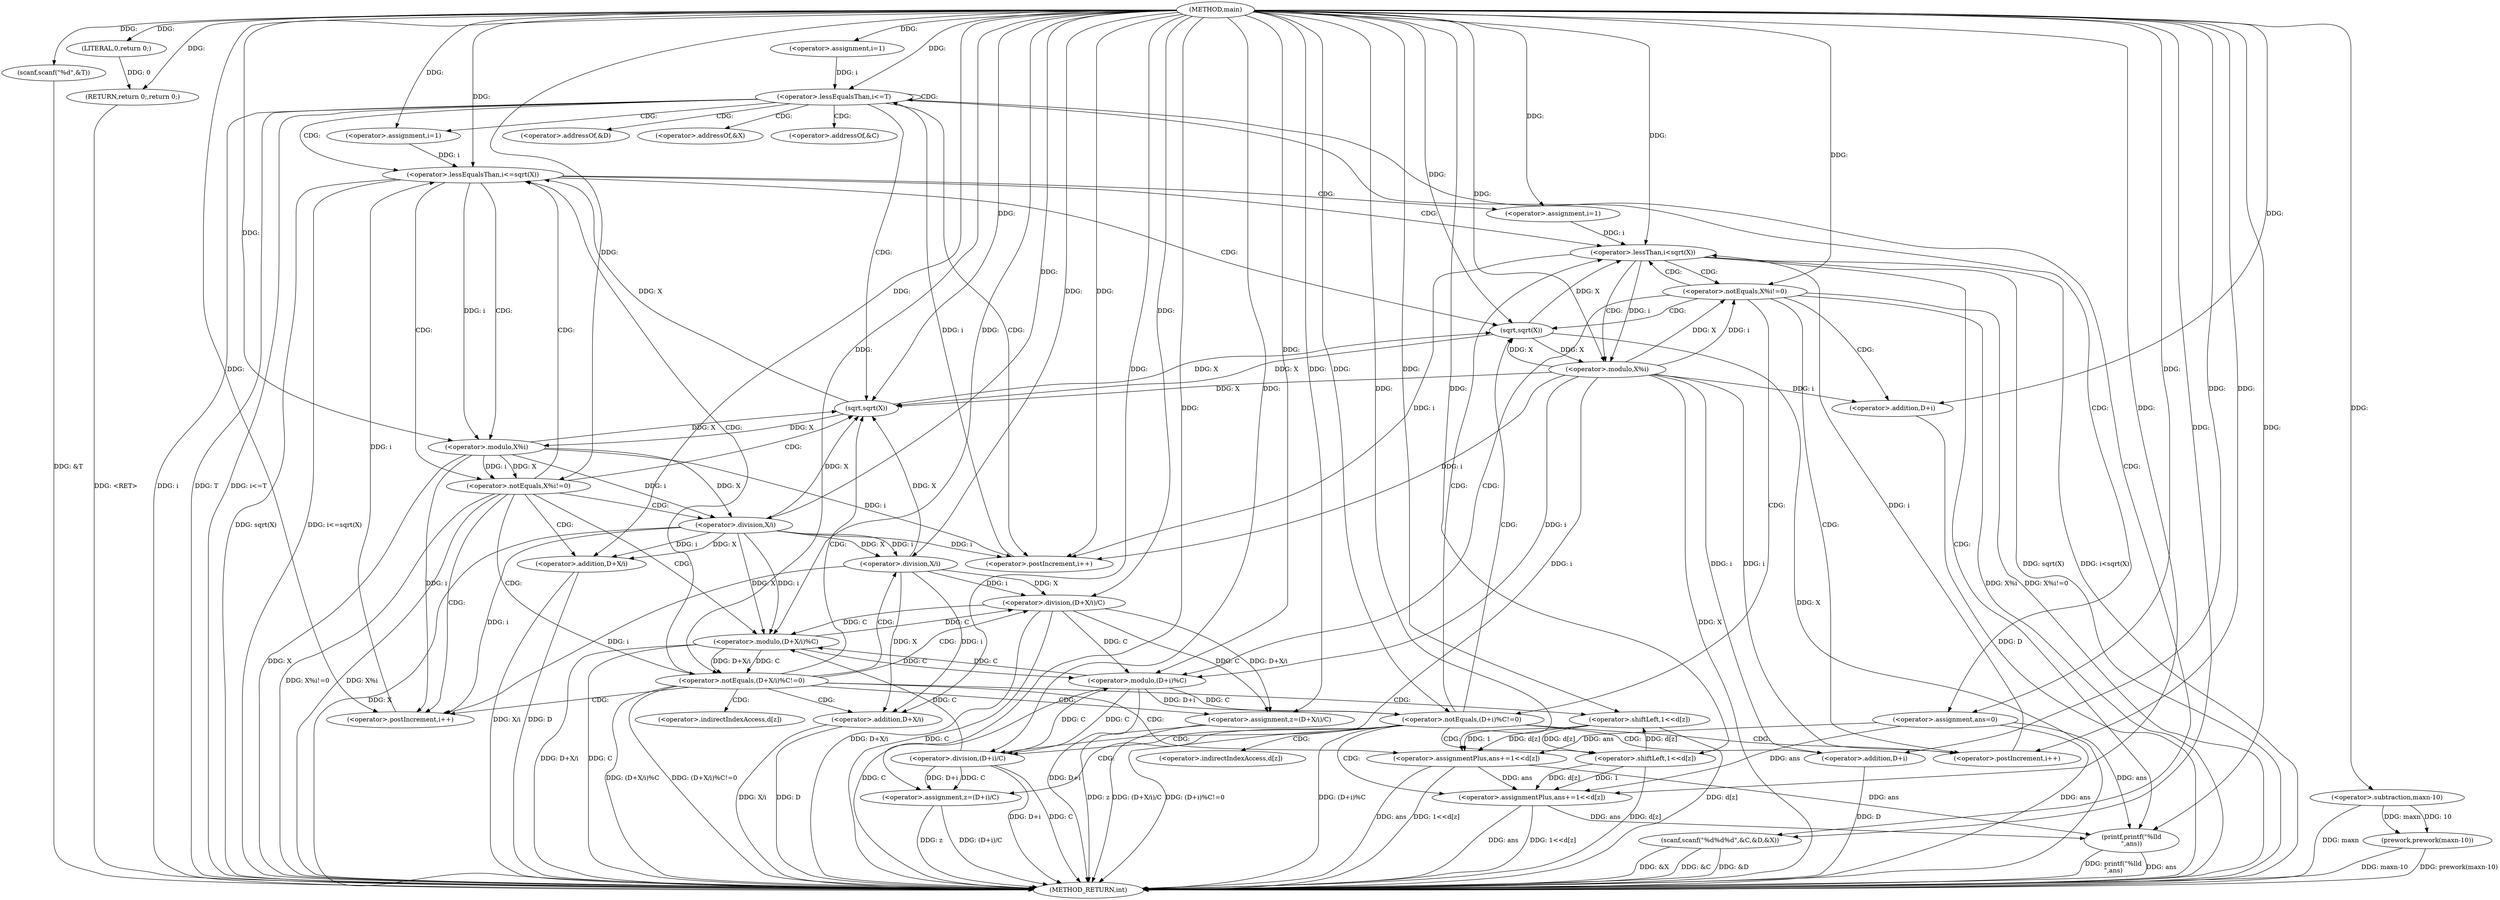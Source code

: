 digraph "main" {  
"1000226" [label = "(METHOD,main)" ]
"1000358" [label = "(METHOD_RETURN,int)" ]
"1000229" [label = "(scanf,scanf(\"%d\",&T))" ]
"1000233" [label = "(prework,prework(maxn-10))" ]
"1000356" [label = "(RETURN,return 0;,return 0;)" ]
"1000239" [label = "(<operator>.assignment,i=1)" ]
"1000242" [label = "(<operator>.lessEqualsThan,i<=T)" ]
"1000245" [label = "(<operator>.postIncrement,i++)" ]
"1000357" [label = "(LITERAL,0,return 0;)" ]
"1000234" [label = "(<operator>.subtraction,maxn-10)" ]
"1000249" [label = "(<operator>.assignment,ans=0)" ]
"1000255" [label = "(scanf,scanf(\"%d%d%d\",&C,&D,&X))" ]
"1000353" [label = "(printf,printf(\"%lld\n\",ans))" ]
"1000265" [label = "(<operator>.assignment,i=1)" ]
"1000268" [label = "(<operator>.lessEqualsThan,i<=sqrt(X))" ]
"1000272" [label = "(<operator>.postIncrement,i++)" ]
"1000312" [label = "(<operator>.assignment,i=1)" ]
"1000315" [label = "(<operator>.lessThan,i<sqrt(X))" ]
"1000319" [label = "(<operator>.postIncrement,i++)" ]
"1000294" [label = "(<operator>.assignment,z=(D+X/i)/C)" ]
"1000303" [label = "(<operator>.assignmentPlus,ans+=1<<d[z])" ]
"1000339" [label = "(<operator>.assignment,z=(D+i)/C)" ]
"1000346" [label = "(<operator>.assignmentPlus,ans+=1<<d[z])" ]
"1000270" [label = "(sqrt,sqrt(X))" ]
"1000276" [label = "(<operator>.notEquals,X%i!=0)" ]
"1000283" [label = "(<operator>.notEquals,(D+X/i)%C!=0)" ]
"1000317" [label = "(sqrt,sqrt(X))" ]
"1000323" [label = "(<operator>.notEquals,X%i!=0)" ]
"1000330" [label = "(<operator>.notEquals,(D+i)%C!=0)" ]
"1000296" [label = "(<operator>.division,(D+X/i)/C)" ]
"1000305" [label = "(<operator>.shiftLeft,1<<d[z])" ]
"1000341" [label = "(<operator>.division,(D+i)/C)" ]
"1000348" [label = "(<operator>.shiftLeft,1<<d[z])" ]
"1000277" [label = "(<operator>.modulo,X%i)" ]
"1000284" [label = "(<operator>.modulo,(D+X/i)%C)" ]
"1000297" [label = "(<operator>.addition,D+X/i)" ]
"1000324" [label = "(<operator>.modulo,X%i)" ]
"1000331" [label = "(<operator>.modulo,(D+i)%C)" ]
"1000342" [label = "(<operator>.addition,D+i)" ]
"1000285" [label = "(<operator>.addition,D+X/i)" ]
"1000299" [label = "(<operator>.division,X/i)" ]
"1000332" [label = "(<operator>.addition,D+i)" ]
"1000287" [label = "(<operator>.division,X/i)" ]
"1000257" [label = "(<operator>.addressOf,&C)" ]
"1000259" [label = "(<operator>.addressOf,&D)" ]
"1000261" [label = "(<operator>.addressOf,&X)" ]
"1000307" [label = "(<operator>.indirectIndexAccess,d[z])" ]
"1000350" [label = "(<operator>.indirectIndexAccess,d[z])" ]
  "1000229" -> "1000358"  [ label = "DDG: &T"] 
  "1000233" -> "1000358"  [ label = "DDG: maxn-10"] 
  "1000233" -> "1000358"  [ label = "DDG: prework(maxn-10)"] 
  "1000242" -> "1000358"  [ label = "DDG: i"] 
  "1000242" -> "1000358"  [ label = "DDG: T"] 
  "1000242" -> "1000358"  [ label = "DDG: i<=T"] 
  "1000249" -> "1000358"  [ label = "DDG: ans"] 
  "1000255" -> "1000358"  [ label = "DDG: &C"] 
  "1000255" -> "1000358"  [ label = "DDG: &D"] 
  "1000255" -> "1000358"  [ label = "DDG: &X"] 
  "1000268" -> "1000358"  [ label = "DDG: sqrt(X)"] 
  "1000268" -> "1000358"  [ label = "DDG: i<=sqrt(X)"] 
  "1000317" -> "1000358"  [ label = "DDG: X"] 
  "1000315" -> "1000358"  [ label = "DDG: sqrt(X)"] 
  "1000315" -> "1000358"  [ label = "DDG: i<sqrt(X)"] 
  "1000353" -> "1000358"  [ label = "DDG: ans"] 
  "1000353" -> "1000358"  [ label = "DDG: printf(\"%lld\n\",ans)"] 
  "1000324" -> "1000358"  [ label = "DDG: X"] 
  "1000323" -> "1000358"  [ label = "DDG: X%i"] 
  "1000323" -> "1000358"  [ label = "DDG: X%i!=0"] 
  "1000332" -> "1000358"  [ label = "DDG: D"] 
  "1000331" -> "1000358"  [ label = "DDG: D+i"] 
  "1000331" -> "1000358"  [ label = "DDG: C"] 
  "1000330" -> "1000358"  [ label = "DDG: (D+i)%C"] 
  "1000330" -> "1000358"  [ label = "DDG: (D+i)%C!=0"] 
  "1000339" -> "1000358"  [ label = "DDG: z"] 
  "1000342" -> "1000358"  [ label = "DDG: D"] 
  "1000341" -> "1000358"  [ label = "DDG: D+i"] 
  "1000341" -> "1000358"  [ label = "DDG: C"] 
  "1000339" -> "1000358"  [ label = "DDG: (D+i)/C"] 
  "1000346" -> "1000358"  [ label = "DDG: ans"] 
  "1000348" -> "1000358"  [ label = "DDG: d[z]"] 
  "1000346" -> "1000358"  [ label = "DDG: 1<<d[z]"] 
  "1000277" -> "1000358"  [ label = "DDG: X"] 
  "1000276" -> "1000358"  [ label = "DDG: X%i"] 
  "1000276" -> "1000358"  [ label = "DDG: X%i!=0"] 
  "1000285" -> "1000358"  [ label = "DDG: D"] 
  "1000287" -> "1000358"  [ label = "DDG: X"] 
  "1000285" -> "1000358"  [ label = "DDG: X/i"] 
  "1000284" -> "1000358"  [ label = "DDG: D+X/i"] 
  "1000284" -> "1000358"  [ label = "DDG: C"] 
  "1000283" -> "1000358"  [ label = "DDG: (D+X/i)%C"] 
  "1000283" -> "1000358"  [ label = "DDG: (D+X/i)%C!=0"] 
  "1000294" -> "1000358"  [ label = "DDG: z"] 
  "1000297" -> "1000358"  [ label = "DDG: D"] 
  "1000297" -> "1000358"  [ label = "DDG: X/i"] 
  "1000296" -> "1000358"  [ label = "DDG: D+X/i"] 
  "1000296" -> "1000358"  [ label = "DDG: C"] 
  "1000294" -> "1000358"  [ label = "DDG: (D+X/i)/C"] 
  "1000303" -> "1000358"  [ label = "DDG: ans"] 
  "1000305" -> "1000358"  [ label = "DDG: d[z]"] 
  "1000303" -> "1000358"  [ label = "DDG: 1<<d[z]"] 
  "1000356" -> "1000358"  [ label = "DDG: <RET>"] 
  "1000234" -> "1000358"  [ label = "DDG: maxn"] 
  "1000226" -> "1000229"  [ label = "DDG: "] 
  "1000357" -> "1000356"  [ label = "DDG: 0"] 
  "1000226" -> "1000356"  [ label = "DDG: "] 
  "1000234" -> "1000233"  [ label = "DDG: maxn"] 
  "1000234" -> "1000233"  [ label = "DDG: 10"] 
  "1000226" -> "1000239"  [ label = "DDG: "] 
  "1000226" -> "1000357"  [ label = "DDG: "] 
  "1000226" -> "1000234"  [ label = "DDG: "] 
  "1000239" -> "1000242"  [ label = "DDG: i"] 
  "1000245" -> "1000242"  [ label = "DDG: i"] 
  "1000226" -> "1000242"  [ label = "DDG: "] 
  "1000315" -> "1000245"  [ label = "DDG: i"] 
  "1000324" -> "1000245"  [ label = "DDG: i"] 
  "1000277" -> "1000245"  [ label = "DDG: i"] 
  "1000287" -> "1000245"  [ label = "DDG: i"] 
  "1000226" -> "1000245"  [ label = "DDG: "] 
  "1000226" -> "1000249"  [ label = "DDG: "] 
  "1000226" -> "1000255"  [ label = "DDG: "] 
  "1000226" -> "1000265"  [ label = "DDG: "] 
  "1000226" -> "1000312"  [ label = "DDG: "] 
  "1000226" -> "1000353"  [ label = "DDG: "] 
  "1000249" -> "1000353"  [ label = "DDG: ans"] 
  "1000346" -> "1000353"  [ label = "DDG: ans"] 
  "1000303" -> "1000353"  [ label = "DDG: ans"] 
  "1000265" -> "1000268"  [ label = "DDG: i"] 
  "1000272" -> "1000268"  [ label = "DDG: i"] 
  "1000226" -> "1000268"  [ label = "DDG: "] 
  "1000270" -> "1000268"  [ label = "DDG: X"] 
  "1000277" -> "1000272"  [ label = "DDG: i"] 
  "1000287" -> "1000272"  [ label = "DDG: i"] 
  "1000299" -> "1000272"  [ label = "DDG: i"] 
  "1000226" -> "1000272"  [ label = "DDG: "] 
  "1000296" -> "1000294"  [ label = "DDG: C"] 
  "1000296" -> "1000294"  [ label = "DDG: D+X/i"] 
  "1000305" -> "1000303"  [ label = "DDG: d[z]"] 
  "1000305" -> "1000303"  [ label = "DDG: 1"] 
  "1000312" -> "1000315"  [ label = "DDG: i"] 
  "1000319" -> "1000315"  [ label = "DDG: i"] 
  "1000226" -> "1000315"  [ label = "DDG: "] 
  "1000317" -> "1000315"  [ label = "DDG: X"] 
  "1000324" -> "1000319"  [ label = "DDG: i"] 
  "1000226" -> "1000319"  [ label = "DDG: "] 
  "1000341" -> "1000339"  [ label = "DDG: C"] 
  "1000341" -> "1000339"  [ label = "DDG: D+i"] 
  "1000348" -> "1000346"  [ label = "DDG: 1"] 
  "1000348" -> "1000346"  [ label = "DDG: d[z]"] 
  "1000317" -> "1000270"  [ label = "DDG: X"] 
  "1000324" -> "1000270"  [ label = "DDG: X"] 
  "1000277" -> "1000270"  [ label = "DDG: X"] 
  "1000287" -> "1000270"  [ label = "DDG: X"] 
  "1000299" -> "1000270"  [ label = "DDG: X"] 
  "1000226" -> "1000270"  [ label = "DDG: "] 
  "1000226" -> "1000294"  [ label = "DDG: "] 
  "1000249" -> "1000303"  [ label = "DDG: ans"] 
  "1000226" -> "1000303"  [ label = "DDG: "] 
  "1000270" -> "1000317"  [ label = "DDG: X"] 
  "1000324" -> "1000317"  [ label = "DDG: X"] 
  "1000226" -> "1000317"  [ label = "DDG: "] 
  "1000226" -> "1000339"  [ label = "DDG: "] 
  "1000249" -> "1000346"  [ label = "DDG: ans"] 
  "1000303" -> "1000346"  [ label = "DDG: ans"] 
  "1000226" -> "1000346"  [ label = "DDG: "] 
  "1000277" -> "1000276"  [ label = "DDG: X"] 
  "1000277" -> "1000276"  [ label = "DDG: i"] 
  "1000226" -> "1000276"  [ label = "DDG: "] 
  "1000284" -> "1000283"  [ label = "DDG: C"] 
  "1000284" -> "1000283"  [ label = "DDG: D+X/i"] 
  "1000226" -> "1000283"  [ label = "DDG: "] 
  "1000226" -> "1000296"  [ label = "DDG: "] 
  "1000299" -> "1000296"  [ label = "DDG: X"] 
  "1000299" -> "1000296"  [ label = "DDG: i"] 
  "1000284" -> "1000296"  [ label = "DDG: C"] 
  "1000226" -> "1000305"  [ label = "DDG: "] 
  "1000348" -> "1000305"  [ label = "DDG: d[z]"] 
  "1000324" -> "1000323"  [ label = "DDG: X"] 
  "1000324" -> "1000323"  [ label = "DDG: i"] 
  "1000226" -> "1000323"  [ label = "DDG: "] 
  "1000331" -> "1000330"  [ label = "DDG: D+i"] 
  "1000331" -> "1000330"  [ label = "DDG: C"] 
  "1000226" -> "1000330"  [ label = "DDG: "] 
  "1000226" -> "1000341"  [ label = "DDG: "] 
  "1000324" -> "1000341"  [ label = "DDG: i"] 
  "1000331" -> "1000341"  [ label = "DDG: C"] 
  "1000226" -> "1000348"  [ label = "DDG: "] 
  "1000305" -> "1000348"  [ label = "DDG: d[z]"] 
  "1000270" -> "1000277"  [ label = "DDG: X"] 
  "1000226" -> "1000277"  [ label = "DDG: "] 
  "1000268" -> "1000277"  [ label = "DDG: i"] 
  "1000287" -> "1000284"  [ label = "DDG: X"] 
  "1000287" -> "1000284"  [ label = "DDG: i"] 
  "1000226" -> "1000284"  [ label = "DDG: "] 
  "1000331" -> "1000284"  [ label = "DDG: C"] 
  "1000341" -> "1000284"  [ label = "DDG: C"] 
  "1000296" -> "1000284"  [ label = "DDG: C"] 
  "1000226" -> "1000297"  [ label = "DDG: "] 
  "1000299" -> "1000297"  [ label = "DDG: X"] 
  "1000299" -> "1000297"  [ label = "DDG: i"] 
  "1000317" -> "1000324"  [ label = "DDG: X"] 
  "1000226" -> "1000324"  [ label = "DDG: "] 
  "1000315" -> "1000324"  [ label = "DDG: i"] 
  "1000226" -> "1000331"  [ label = "DDG: "] 
  "1000324" -> "1000331"  [ label = "DDG: i"] 
  "1000341" -> "1000331"  [ label = "DDG: C"] 
  "1000284" -> "1000331"  [ label = "DDG: C"] 
  "1000296" -> "1000331"  [ label = "DDG: C"] 
  "1000226" -> "1000342"  [ label = "DDG: "] 
  "1000324" -> "1000342"  [ label = "DDG: i"] 
  "1000226" -> "1000285"  [ label = "DDG: "] 
  "1000287" -> "1000285"  [ label = "DDG: X"] 
  "1000287" -> "1000285"  [ label = "DDG: i"] 
  "1000287" -> "1000299"  [ label = "DDG: X"] 
  "1000226" -> "1000299"  [ label = "DDG: "] 
  "1000287" -> "1000299"  [ label = "DDG: i"] 
  "1000226" -> "1000332"  [ label = "DDG: "] 
  "1000324" -> "1000332"  [ label = "DDG: i"] 
  "1000277" -> "1000287"  [ label = "DDG: X"] 
  "1000226" -> "1000287"  [ label = "DDG: "] 
  "1000277" -> "1000287"  [ label = "DDG: i"] 
  "1000242" -> "1000268"  [ label = "CDG: "] 
  "1000242" -> "1000255"  [ label = "CDG: "] 
  "1000242" -> "1000259"  [ label = "CDG: "] 
  "1000242" -> "1000261"  [ label = "CDG: "] 
  "1000242" -> "1000242"  [ label = "CDG: "] 
  "1000242" -> "1000270"  [ label = "CDG: "] 
  "1000242" -> "1000245"  [ label = "CDG: "] 
  "1000242" -> "1000265"  [ label = "CDG: "] 
  "1000242" -> "1000249"  [ label = "CDG: "] 
  "1000242" -> "1000257"  [ label = "CDG: "] 
  "1000268" -> "1000315"  [ label = "CDG: "] 
  "1000268" -> "1000312"  [ label = "CDG: "] 
  "1000268" -> "1000276"  [ label = "CDG: "] 
  "1000268" -> "1000277"  [ label = "CDG: "] 
  "1000268" -> "1000317"  [ label = "CDG: "] 
  "1000315" -> "1000353"  [ label = "CDG: "] 
  "1000315" -> "1000323"  [ label = "CDG: "] 
  "1000315" -> "1000324"  [ label = "CDG: "] 
  "1000276" -> "1000285"  [ label = "CDG: "] 
  "1000276" -> "1000284"  [ label = "CDG: "] 
  "1000276" -> "1000283"  [ label = "CDG: "] 
  "1000276" -> "1000287"  [ label = "CDG: "] 
  "1000276" -> "1000268"  [ label = "CDG: "] 
  "1000276" -> "1000270"  [ label = "CDG: "] 
  "1000276" -> "1000272"  [ label = "CDG: "] 
  "1000283" -> "1000294"  [ label = "CDG: "] 
  "1000283" -> "1000305"  [ label = "CDG: "] 
  "1000283" -> "1000268"  [ label = "CDG: "] 
  "1000283" -> "1000270"  [ label = "CDG: "] 
  "1000283" -> "1000303"  [ label = "CDG: "] 
  "1000283" -> "1000297"  [ label = "CDG: "] 
  "1000283" -> "1000307"  [ label = "CDG: "] 
  "1000283" -> "1000272"  [ label = "CDG: "] 
  "1000283" -> "1000299"  [ label = "CDG: "] 
  "1000283" -> "1000296"  [ label = "CDG: "] 
  "1000323" -> "1000332"  [ label = "CDG: "] 
  "1000323" -> "1000330"  [ label = "CDG: "] 
  "1000323" -> "1000331"  [ label = "CDG: "] 
  "1000323" -> "1000315"  [ label = "CDG: "] 
  "1000323" -> "1000319"  [ label = "CDG: "] 
  "1000323" -> "1000317"  [ label = "CDG: "] 
  "1000330" -> "1000315"  [ label = "CDG: "] 
  "1000330" -> "1000348"  [ label = "CDG: "] 
  "1000330" -> "1000339"  [ label = "CDG: "] 
  "1000330" -> "1000341"  [ label = "CDG: "] 
  "1000330" -> "1000342"  [ label = "CDG: "] 
  "1000330" -> "1000350"  [ label = "CDG: "] 
  "1000330" -> "1000319"  [ label = "CDG: "] 
  "1000330" -> "1000346"  [ label = "CDG: "] 
  "1000330" -> "1000317"  [ label = "CDG: "] 
}
